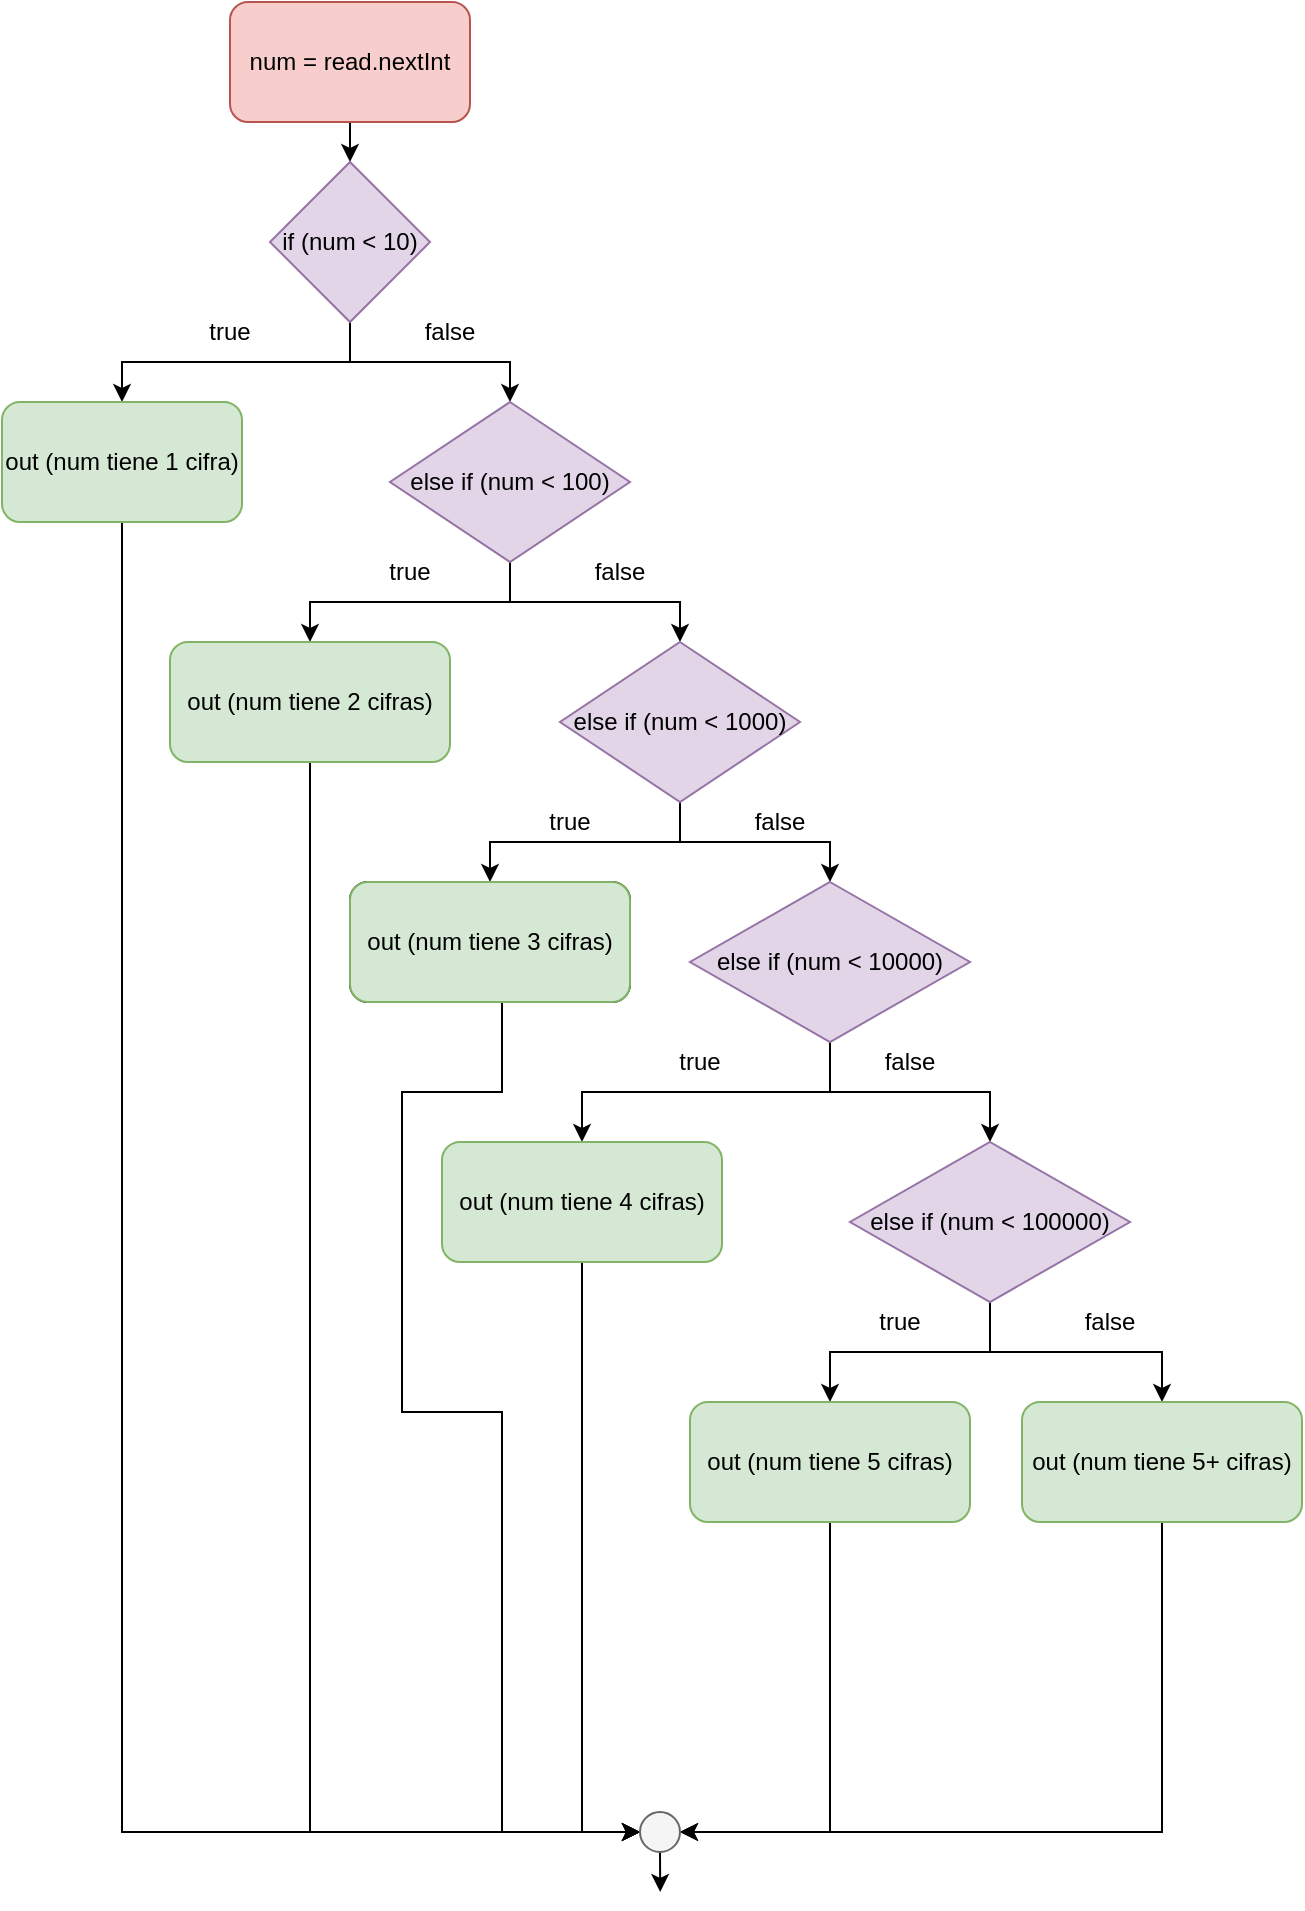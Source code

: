 <mxfile version="20.4.0" type="github">
  <diagram id="C5RBs43oDa-KdzZeNtuy" name="Page-1">
    <mxGraphModel dx="2806" dy="1314" grid="1" gridSize="10" guides="1" tooltips="1" connect="1" arrows="0" fold="1" page="1" pageScale="1" pageWidth="827" pageHeight="1169" background="none" math="0" shadow="0">
      <root>
        <mxCell id="WIyWlLk6GJQsqaUBKTNV-0" />
        <mxCell id="WIyWlLk6GJQsqaUBKTNV-1" parent="WIyWlLk6GJQsqaUBKTNV-0" />
        <mxCell id="vCtwTeI0HFgsCb9j0CaZ-4" style="edgeStyle=orthogonalEdgeStyle;rounded=0;orthogonalLoop=1;jettySize=auto;html=1;exitX=0.5;exitY=1;exitDx=0;exitDy=0;entryX=0.5;entryY=0;entryDx=0;entryDy=0;" edge="1" parent="WIyWlLk6GJQsqaUBKTNV-1" source="vCtwTeI0HFgsCb9j0CaZ-0" target="vCtwTeI0HFgsCb9j0CaZ-1">
          <mxGeometry relative="1" as="geometry" />
        </mxCell>
        <mxCell id="vCtwTeI0HFgsCb9j0CaZ-0" value="num = read.nextInt" style="rounded=1;whiteSpace=wrap;html=1;fillColor=#f8cecc;strokeColor=#b85450;" vertex="1" parent="WIyWlLk6GJQsqaUBKTNV-1">
          <mxGeometry x="203" y="112" width="120" height="60" as="geometry" />
        </mxCell>
        <mxCell id="vCtwTeI0HFgsCb9j0CaZ-3" style="edgeStyle=orthogonalEdgeStyle;rounded=0;orthogonalLoop=1;jettySize=auto;html=1;exitX=0.5;exitY=1;exitDx=0;exitDy=0;entryX=0.5;entryY=0;entryDx=0;entryDy=0;" edge="1" parent="WIyWlLk6GJQsqaUBKTNV-1" source="vCtwTeI0HFgsCb9j0CaZ-1" target="vCtwTeI0HFgsCb9j0CaZ-2">
          <mxGeometry relative="1" as="geometry" />
        </mxCell>
        <mxCell id="vCtwTeI0HFgsCb9j0CaZ-7" style="edgeStyle=orthogonalEdgeStyle;rounded=0;orthogonalLoop=1;jettySize=auto;html=1;exitX=0.5;exitY=1;exitDx=0;exitDy=0;entryX=0.5;entryY=0;entryDx=0;entryDy=0;" edge="1" parent="WIyWlLk6GJQsqaUBKTNV-1" source="vCtwTeI0HFgsCb9j0CaZ-1" target="vCtwTeI0HFgsCb9j0CaZ-6">
          <mxGeometry relative="1" as="geometry" />
        </mxCell>
        <mxCell id="vCtwTeI0HFgsCb9j0CaZ-1" value="if (num &amp;lt; 10)" style="rhombus;whiteSpace=wrap;html=1;fillColor=#e1d5e7;strokeColor=#9673a6;" vertex="1" parent="WIyWlLk6GJQsqaUBKTNV-1">
          <mxGeometry x="223" y="192" width="80" height="80" as="geometry" />
        </mxCell>
        <mxCell id="vCtwTeI0HFgsCb9j0CaZ-48" style="edgeStyle=orthogonalEdgeStyle;rounded=0;orthogonalLoop=1;jettySize=auto;html=1;exitX=0.5;exitY=1;exitDx=0;exitDy=0;entryX=0;entryY=0.5;entryDx=0;entryDy=0;" edge="1" parent="WIyWlLk6GJQsqaUBKTNV-1" source="vCtwTeI0HFgsCb9j0CaZ-2" target="vCtwTeI0HFgsCb9j0CaZ-40">
          <mxGeometry relative="1" as="geometry" />
        </mxCell>
        <mxCell id="vCtwTeI0HFgsCb9j0CaZ-2" value="out (num tiene 1 cifra)" style="rounded=1;whiteSpace=wrap;html=1;fillColor=#d5e8d4;strokeColor=#82b366;" vertex="1" parent="WIyWlLk6GJQsqaUBKTNV-1">
          <mxGeometry x="89" y="312" width="120" height="60" as="geometry" />
        </mxCell>
        <mxCell id="vCtwTeI0HFgsCb9j0CaZ-5" value="true" style="text;html=1;strokeColor=none;fillColor=none;align=center;verticalAlign=middle;whiteSpace=wrap;rounded=0;" vertex="1" parent="WIyWlLk6GJQsqaUBKTNV-1">
          <mxGeometry x="173" y="262" width="60" height="30" as="geometry" />
        </mxCell>
        <mxCell id="vCtwTeI0HFgsCb9j0CaZ-9" style="edgeStyle=orthogonalEdgeStyle;rounded=0;orthogonalLoop=1;jettySize=auto;html=1;exitX=0.5;exitY=1;exitDx=0;exitDy=0;entryX=0.5;entryY=0;entryDx=0;entryDy=0;" edge="1" parent="WIyWlLk6GJQsqaUBKTNV-1" source="vCtwTeI0HFgsCb9j0CaZ-6" target="vCtwTeI0HFgsCb9j0CaZ-13">
          <mxGeometry relative="1" as="geometry">
            <mxPoint x="263" y="432" as="targetPoint" />
          </mxGeometry>
        </mxCell>
        <mxCell id="vCtwTeI0HFgsCb9j0CaZ-11" style="edgeStyle=orthogonalEdgeStyle;rounded=0;orthogonalLoop=1;jettySize=auto;html=1;exitX=0.5;exitY=1;exitDx=0;exitDy=0;entryX=0.5;entryY=0;entryDx=0;entryDy=0;" edge="1" parent="WIyWlLk6GJQsqaUBKTNV-1" source="vCtwTeI0HFgsCb9j0CaZ-6" target="vCtwTeI0HFgsCb9j0CaZ-10">
          <mxGeometry relative="1" as="geometry" />
        </mxCell>
        <mxCell id="vCtwTeI0HFgsCb9j0CaZ-6" value="else if (num &amp;lt; 100)" style="rhombus;whiteSpace=wrap;html=1;fillColor=#e1d5e7;strokeColor=#9673a6;" vertex="1" parent="WIyWlLk6GJQsqaUBKTNV-1">
          <mxGeometry x="283" y="312" width="120" height="80" as="geometry" />
        </mxCell>
        <mxCell id="vCtwTeI0HFgsCb9j0CaZ-19" style="edgeStyle=orthogonalEdgeStyle;rounded=0;orthogonalLoop=1;jettySize=auto;html=1;exitX=0.5;exitY=1;exitDx=0;exitDy=0;entryX=0.5;entryY=0;entryDx=0;entryDy=0;" edge="1" parent="WIyWlLk6GJQsqaUBKTNV-1" source="vCtwTeI0HFgsCb9j0CaZ-10" target="vCtwTeI0HFgsCb9j0CaZ-18">
          <mxGeometry relative="1" as="geometry" />
        </mxCell>
        <mxCell id="vCtwTeI0HFgsCb9j0CaZ-22" style="edgeStyle=orthogonalEdgeStyle;rounded=0;orthogonalLoop=1;jettySize=auto;html=1;exitX=0.5;exitY=1;exitDx=0;exitDy=0;entryX=0.5;entryY=0;entryDx=0;entryDy=0;" edge="1" parent="WIyWlLk6GJQsqaUBKTNV-1" source="vCtwTeI0HFgsCb9j0CaZ-10" target="vCtwTeI0HFgsCb9j0CaZ-21">
          <mxGeometry relative="1" as="geometry" />
        </mxCell>
        <mxCell id="vCtwTeI0HFgsCb9j0CaZ-10" value="else if (num &amp;lt; 1000)" style="rhombus;whiteSpace=wrap;html=1;fillColor=#e1d5e7;strokeColor=#9673a6;" vertex="1" parent="WIyWlLk6GJQsqaUBKTNV-1">
          <mxGeometry x="368" y="432" width="120" height="80" as="geometry" />
        </mxCell>
        <mxCell id="vCtwTeI0HFgsCb9j0CaZ-47" style="edgeStyle=orthogonalEdgeStyle;rounded=0;orthogonalLoop=1;jettySize=auto;html=1;exitX=0.5;exitY=1;exitDx=0;exitDy=0;entryX=0;entryY=0.5;entryDx=0;entryDy=0;" edge="1" parent="WIyWlLk6GJQsqaUBKTNV-1" source="vCtwTeI0HFgsCb9j0CaZ-13" target="vCtwTeI0HFgsCb9j0CaZ-40">
          <mxGeometry relative="1" as="geometry" />
        </mxCell>
        <mxCell id="vCtwTeI0HFgsCb9j0CaZ-13" value="out (num tiene 2 cifras)" style="rounded=1;whiteSpace=wrap;html=1;fillColor=#d5e8d4;strokeColor=#82b366;" vertex="1" parent="WIyWlLk6GJQsqaUBKTNV-1">
          <mxGeometry x="173" y="432" width="140" height="60" as="geometry" />
        </mxCell>
        <mxCell id="vCtwTeI0HFgsCb9j0CaZ-15" value="false" style="text;html=1;strokeColor=none;fillColor=none;align=center;verticalAlign=middle;whiteSpace=wrap;rounded=0;" vertex="1" parent="WIyWlLk6GJQsqaUBKTNV-1">
          <mxGeometry x="283" y="262" width="60" height="30" as="geometry" />
        </mxCell>
        <mxCell id="vCtwTeI0HFgsCb9j0CaZ-16" value="true" style="text;html=1;strokeColor=none;fillColor=none;align=center;verticalAlign=middle;whiteSpace=wrap;rounded=0;" vertex="1" parent="WIyWlLk6GJQsqaUBKTNV-1">
          <mxGeometry x="263" y="382" width="60" height="30" as="geometry" />
        </mxCell>
        <mxCell id="vCtwTeI0HFgsCb9j0CaZ-17" value="false" style="text;html=1;strokeColor=none;fillColor=none;align=center;verticalAlign=middle;whiteSpace=wrap;rounded=0;" vertex="1" parent="WIyWlLk6GJQsqaUBKTNV-1">
          <mxGeometry x="368" y="382" width="60" height="30" as="geometry" />
        </mxCell>
        <mxCell id="vCtwTeI0HFgsCb9j0CaZ-18" value="out (num tiene 3 cifras)" style="rounded=1;whiteSpace=wrap;html=1;" vertex="1" parent="WIyWlLk6GJQsqaUBKTNV-1">
          <mxGeometry x="263" y="552" width="140" height="60" as="geometry" />
        </mxCell>
        <mxCell id="vCtwTeI0HFgsCb9j0CaZ-24" style="edgeStyle=orthogonalEdgeStyle;rounded=0;orthogonalLoop=1;jettySize=auto;html=1;exitX=0.5;exitY=1;exitDx=0;exitDy=0;entryX=0.5;entryY=0;entryDx=0;entryDy=0;" edge="1" parent="WIyWlLk6GJQsqaUBKTNV-1" source="vCtwTeI0HFgsCb9j0CaZ-21" target="vCtwTeI0HFgsCb9j0CaZ-23">
          <mxGeometry relative="1" as="geometry" />
        </mxCell>
        <mxCell id="vCtwTeI0HFgsCb9j0CaZ-26" style="edgeStyle=orthogonalEdgeStyle;rounded=0;orthogonalLoop=1;jettySize=auto;html=1;exitX=0.5;exitY=1;exitDx=0;exitDy=0;entryX=0.5;entryY=0;entryDx=0;entryDy=0;" edge="1" parent="WIyWlLk6GJQsqaUBKTNV-1" source="vCtwTeI0HFgsCb9j0CaZ-21" target="vCtwTeI0HFgsCb9j0CaZ-25">
          <mxGeometry relative="1" as="geometry" />
        </mxCell>
        <mxCell id="vCtwTeI0HFgsCb9j0CaZ-21" value="else if (num &amp;lt; 10000)" style="rhombus;whiteSpace=wrap;html=1;fillColor=#e1d5e7;strokeColor=#9673a6;" vertex="1" parent="WIyWlLk6GJQsqaUBKTNV-1">
          <mxGeometry x="433" y="552" width="140" height="80" as="geometry" />
        </mxCell>
        <mxCell id="vCtwTeI0HFgsCb9j0CaZ-28" style="edgeStyle=orthogonalEdgeStyle;rounded=0;orthogonalLoop=1;jettySize=auto;html=1;exitX=0.5;exitY=1;exitDx=0;exitDy=0;entryX=0.5;entryY=0;entryDx=0;entryDy=0;" edge="1" parent="WIyWlLk6GJQsqaUBKTNV-1" source="vCtwTeI0HFgsCb9j0CaZ-23" target="vCtwTeI0HFgsCb9j0CaZ-35">
          <mxGeometry relative="1" as="geometry">
            <mxPoint x="673" y="812" as="targetPoint" />
          </mxGeometry>
        </mxCell>
        <mxCell id="vCtwTeI0HFgsCb9j0CaZ-32" style="edgeStyle=orthogonalEdgeStyle;rounded=0;orthogonalLoop=1;jettySize=auto;html=1;exitX=0.5;exitY=1;exitDx=0;exitDy=0;entryX=0.5;entryY=0;entryDx=0;entryDy=0;" edge="1" parent="WIyWlLk6GJQsqaUBKTNV-1" source="vCtwTeI0HFgsCb9j0CaZ-23" target="vCtwTeI0HFgsCb9j0CaZ-36">
          <mxGeometry relative="1" as="geometry">
            <mxPoint x="483" y="812" as="targetPoint" />
          </mxGeometry>
        </mxCell>
        <mxCell id="vCtwTeI0HFgsCb9j0CaZ-23" value="else if (num &amp;lt; 100000)" style="rhombus;whiteSpace=wrap;html=1;fillColor=#e1d5e7;strokeColor=#9673a6;" vertex="1" parent="WIyWlLk6GJQsqaUBKTNV-1">
          <mxGeometry x="513" y="682" width="140" height="80" as="geometry" />
        </mxCell>
        <mxCell id="vCtwTeI0HFgsCb9j0CaZ-42" style="edgeStyle=orthogonalEdgeStyle;rounded=0;orthogonalLoop=1;jettySize=auto;html=1;exitX=0.5;exitY=1;exitDx=0;exitDy=0;entryX=0;entryY=0.5;entryDx=0;entryDy=0;" edge="1" parent="WIyWlLk6GJQsqaUBKTNV-1" source="vCtwTeI0HFgsCb9j0CaZ-25" target="vCtwTeI0HFgsCb9j0CaZ-40">
          <mxGeometry relative="1" as="geometry" />
        </mxCell>
        <mxCell id="vCtwTeI0HFgsCb9j0CaZ-25" value="out (num tiene 4 cifras)" style="rounded=1;whiteSpace=wrap;html=1;fillColor=#d5e8d4;strokeColor=#82b366;" vertex="1" parent="WIyWlLk6GJQsqaUBKTNV-1">
          <mxGeometry x="309" y="682" width="140" height="60" as="geometry" />
        </mxCell>
        <mxCell id="vCtwTeI0HFgsCb9j0CaZ-44" style="edgeStyle=orthogonalEdgeStyle;rounded=0;orthogonalLoop=1;jettySize=auto;html=1;exitX=0.5;exitY=1;exitDx=0;exitDy=0;entryX=1;entryY=0.5;entryDx=0;entryDy=0;" edge="1" parent="WIyWlLk6GJQsqaUBKTNV-1" source="vCtwTeI0HFgsCb9j0CaZ-35" target="vCtwTeI0HFgsCb9j0CaZ-40">
          <mxGeometry relative="1" as="geometry" />
        </mxCell>
        <mxCell id="vCtwTeI0HFgsCb9j0CaZ-35" value="out (num tiene 5+ cifras)" style="rounded=1;whiteSpace=wrap;html=1;fillColor=#d5e8d4;strokeColor=#82b366;" vertex="1" parent="WIyWlLk6GJQsqaUBKTNV-1">
          <mxGeometry x="599" y="812" width="140" height="60" as="geometry" />
        </mxCell>
        <mxCell id="vCtwTeI0HFgsCb9j0CaZ-43" style="edgeStyle=orthogonalEdgeStyle;rounded=0;orthogonalLoop=1;jettySize=auto;html=1;exitX=0.5;exitY=1;exitDx=0;exitDy=0;entryX=1;entryY=0.5;entryDx=0;entryDy=0;" edge="1" parent="WIyWlLk6GJQsqaUBKTNV-1" source="vCtwTeI0HFgsCb9j0CaZ-36" target="vCtwTeI0HFgsCb9j0CaZ-40">
          <mxGeometry relative="1" as="geometry" />
        </mxCell>
        <mxCell id="vCtwTeI0HFgsCb9j0CaZ-36" value="out (num tiene 5 cifras)" style="rounded=1;whiteSpace=wrap;html=1;fillColor=#d5e8d4;strokeColor=#82b366;" vertex="1" parent="WIyWlLk6GJQsqaUBKTNV-1">
          <mxGeometry x="433" y="812" width="140" height="60" as="geometry" />
        </mxCell>
        <mxCell id="vCtwTeI0HFgsCb9j0CaZ-45" style="edgeStyle=orthogonalEdgeStyle;rounded=0;orthogonalLoop=1;jettySize=auto;html=1;exitX=0.5;exitY=1;exitDx=0;exitDy=0;entryX=0;entryY=0.5;entryDx=0;entryDy=0;" edge="1" parent="WIyWlLk6GJQsqaUBKTNV-1" source="vCtwTeI0HFgsCb9j0CaZ-38" target="vCtwTeI0HFgsCb9j0CaZ-40">
          <mxGeometry relative="1" as="geometry">
            <Array as="points">
              <mxPoint x="339" y="612" />
              <mxPoint x="339" y="657" />
              <mxPoint x="289" y="657" />
              <mxPoint x="289" y="817" />
              <mxPoint x="339" y="817" />
              <mxPoint x="339" y="1027" />
            </Array>
          </mxGeometry>
        </mxCell>
        <mxCell id="vCtwTeI0HFgsCb9j0CaZ-38" value="out (num tiene 3 cifras)" style="rounded=1;whiteSpace=wrap;html=1;fillColor=#d5e8d4;strokeColor=#82b366;" vertex="1" parent="WIyWlLk6GJQsqaUBKTNV-1">
          <mxGeometry x="263" y="552" width="140" height="60" as="geometry" />
        </mxCell>
        <mxCell id="vCtwTeI0HFgsCb9j0CaZ-55" style="edgeStyle=orthogonalEdgeStyle;rounded=0;orthogonalLoop=1;jettySize=auto;html=1;exitX=0.5;exitY=1;exitDx=0;exitDy=0;" edge="1" parent="WIyWlLk6GJQsqaUBKTNV-1" source="vCtwTeI0HFgsCb9j0CaZ-40">
          <mxGeometry relative="1" as="geometry">
            <mxPoint x="418.111" y="1057" as="targetPoint" />
          </mxGeometry>
        </mxCell>
        <mxCell id="vCtwTeI0HFgsCb9j0CaZ-40" value="" style="ellipse;whiteSpace=wrap;html=1;aspect=fixed;fillColor=#f5f5f5;fontColor=#333333;strokeColor=#666666;" vertex="1" parent="WIyWlLk6GJQsqaUBKTNV-1">
          <mxGeometry x="408" y="1017" width="20" height="20" as="geometry" />
        </mxCell>
        <mxCell id="vCtwTeI0HFgsCb9j0CaZ-49" value="true" style="text;html=1;strokeColor=none;fillColor=none;align=center;verticalAlign=middle;whiteSpace=wrap;rounded=0;" vertex="1" parent="WIyWlLk6GJQsqaUBKTNV-1">
          <mxGeometry x="343" y="507" width="60" height="30" as="geometry" />
        </mxCell>
        <mxCell id="vCtwTeI0HFgsCb9j0CaZ-50" value="false" style="text;html=1;strokeColor=none;fillColor=none;align=center;verticalAlign=middle;whiteSpace=wrap;rounded=0;" vertex="1" parent="WIyWlLk6GJQsqaUBKTNV-1">
          <mxGeometry x="448" y="507" width="60" height="30" as="geometry" />
        </mxCell>
        <mxCell id="vCtwTeI0HFgsCb9j0CaZ-51" value="true" style="text;html=1;strokeColor=none;fillColor=none;align=center;verticalAlign=middle;whiteSpace=wrap;rounded=0;" vertex="1" parent="WIyWlLk6GJQsqaUBKTNV-1">
          <mxGeometry x="408" y="627" width="60" height="30" as="geometry" />
        </mxCell>
        <mxCell id="vCtwTeI0HFgsCb9j0CaZ-52" value="false" style="text;html=1;strokeColor=none;fillColor=none;align=center;verticalAlign=middle;whiteSpace=wrap;rounded=0;" vertex="1" parent="WIyWlLk6GJQsqaUBKTNV-1">
          <mxGeometry x="513" y="627" width="60" height="30" as="geometry" />
        </mxCell>
        <mxCell id="vCtwTeI0HFgsCb9j0CaZ-53" value="true" style="text;html=1;strokeColor=none;fillColor=none;align=center;verticalAlign=middle;whiteSpace=wrap;rounded=0;" vertex="1" parent="WIyWlLk6GJQsqaUBKTNV-1">
          <mxGeometry x="508" y="757" width="60" height="30" as="geometry" />
        </mxCell>
        <mxCell id="vCtwTeI0HFgsCb9j0CaZ-54" value="false" style="text;html=1;strokeColor=none;fillColor=none;align=center;verticalAlign=middle;whiteSpace=wrap;rounded=0;" vertex="1" parent="WIyWlLk6GJQsqaUBKTNV-1">
          <mxGeometry x="613" y="757" width="60" height="30" as="geometry" />
        </mxCell>
      </root>
    </mxGraphModel>
  </diagram>
</mxfile>
